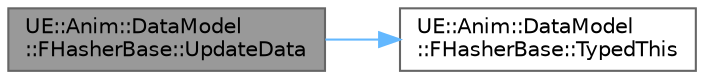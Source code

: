 digraph "UE::Anim::DataModel::FHasherBase::UpdateData"
{
 // INTERACTIVE_SVG=YES
 // LATEX_PDF_SIZE
  bgcolor="transparent";
  edge [fontname=Helvetica,fontsize=10,labelfontname=Helvetica,labelfontsize=10];
  node [fontname=Helvetica,fontsize=10,shape=box,height=0.2,width=0.4];
  rankdir="LR";
  Node1 [id="Node000001",label="UE::Anim::DataModel\l::FHasherBase::UpdateData",height=0.2,width=0.4,color="gray40", fillcolor="grey60", style="filled", fontcolor="black",tooltip=" "];
  Node1 -> Node2 [id="edge1_Node000001_Node000002",color="steelblue1",style="solid",tooltip=" "];
  Node2 [id="Node000002",label="UE::Anim::DataModel\l::FHasherBase::TypedThis",height=0.2,width=0.4,color="grey40", fillcolor="white", style="filled",URL="$dc/dc0/classUE_1_1Anim_1_1DataModel_1_1FHasherBase.html#a169a1a604ff22851ccd3f3847bc5c341",tooltip=" "];
}
